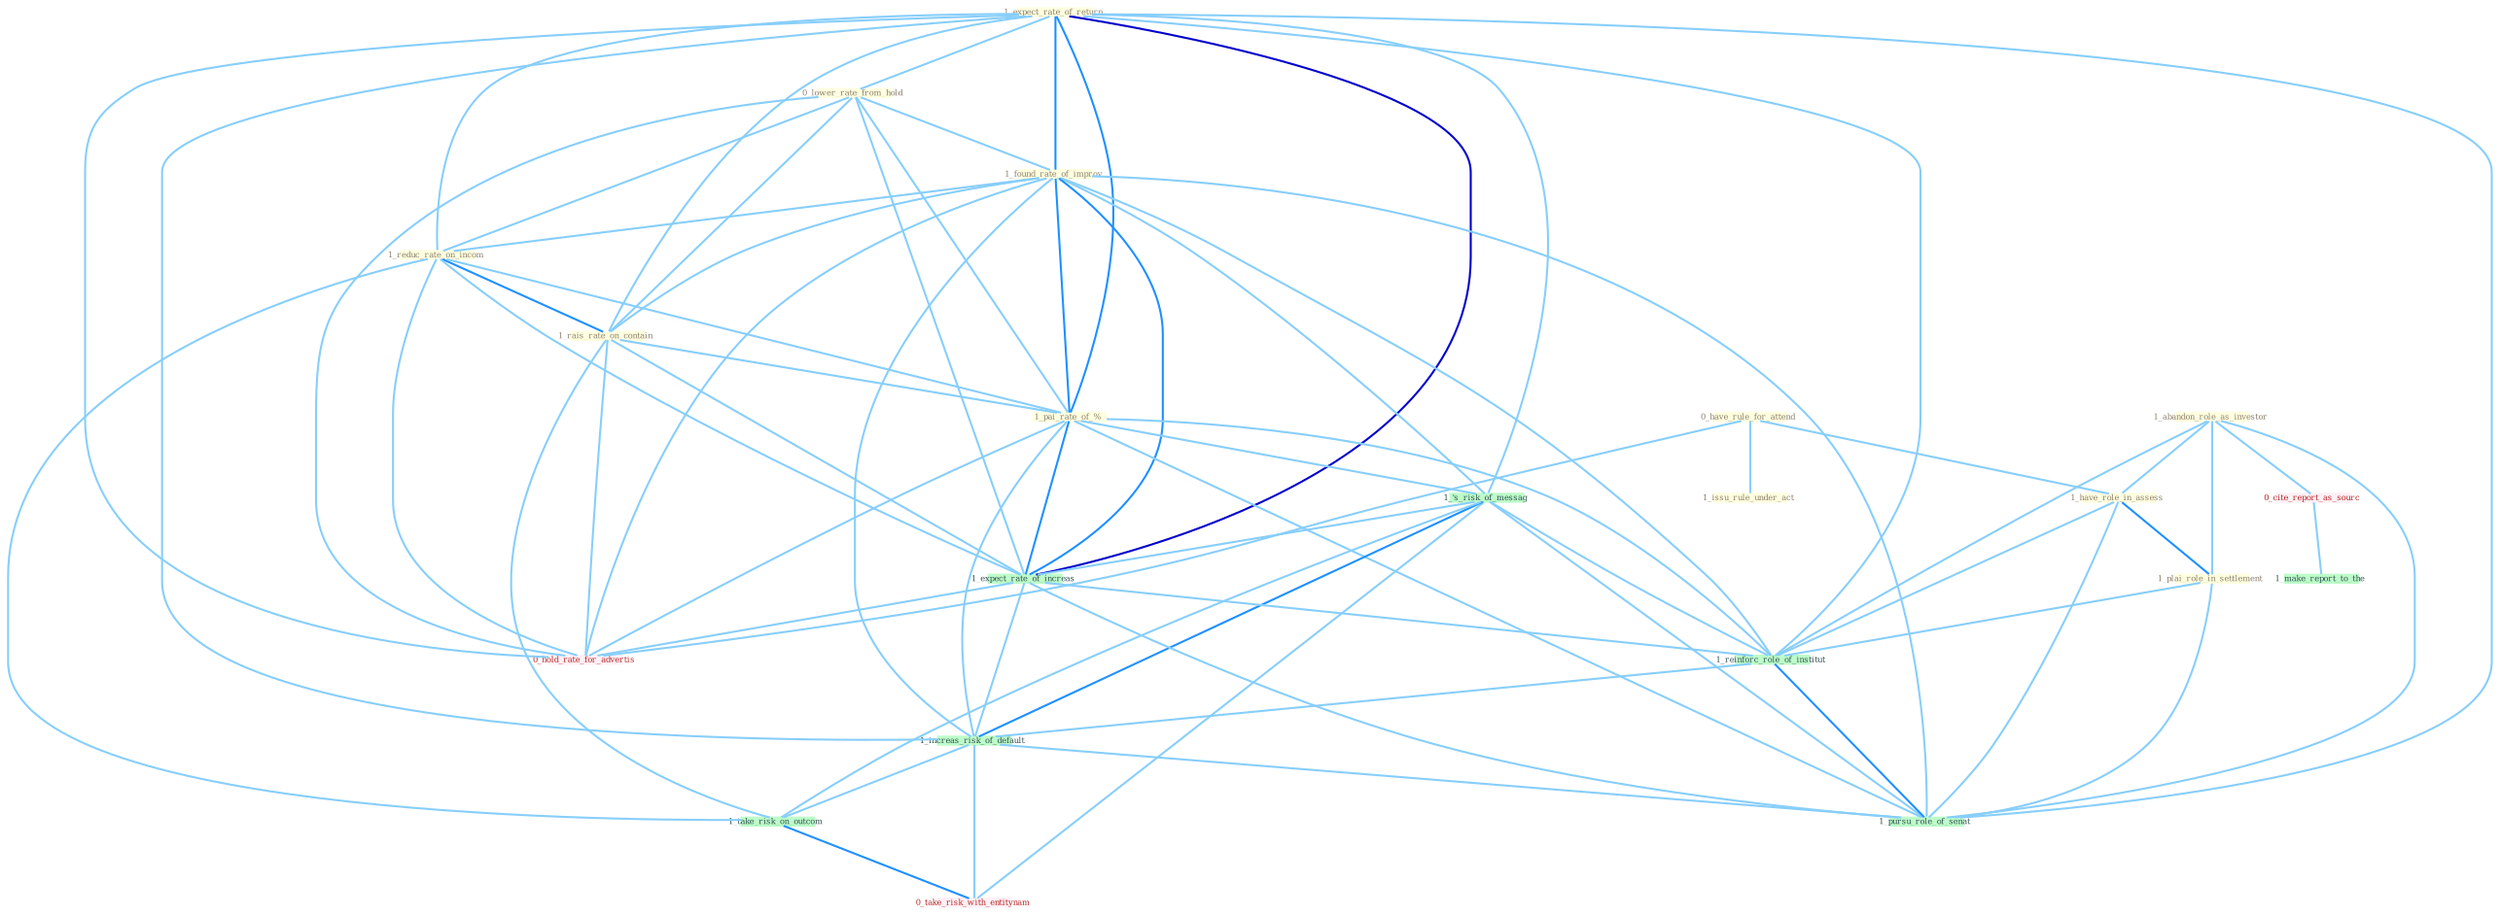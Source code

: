 Graph G{ 
    node
    [shape=polygon,style=filled,width=.5,height=.06,color="#BDFCC9",fixedsize=true,fontsize=4,
    fontcolor="#2f4f4f"];
    {node
    [color="#ffffe0", fontcolor="#8b7d6b"] "1_expect_rate_of_return " "0_lower_rate_from_hold " "1_found_rate_of_improv " "0_have_rule_for_attend " "1_abandon_role_as_investor " "1_reduc_rate_on_incom " "1_have_role_in_assess " "1_issu_rule_under_act " "1_rais_rate_on_contain " "1_plai_role_in_settlement " "1_pai_rate_of_% "}
{node [color="#fff0f5", fontcolor="#b22222"] "0_cite_report_as_sourc " "0_take_risk_with_entitynam " "0_hold_rate_for_advertis "}
edge [color="#B0E2FF"];

	"1_expect_rate_of_return " -- "0_lower_rate_from_hold " [w="1", color="#87cefa" ];
	"1_expect_rate_of_return " -- "1_found_rate_of_improv " [w="2", color="#1e90ff" , len=0.8];
	"1_expect_rate_of_return " -- "1_reduc_rate_on_incom " [w="1", color="#87cefa" ];
	"1_expect_rate_of_return " -- "1_rais_rate_on_contain " [w="1", color="#87cefa" ];
	"1_expect_rate_of_return " -- "1_pai_rate_of_% " [w="2", color="#1e90ff" , len=0.8];
	"1_expect_rate_of_return " -- "1_'s_risk_of_messag " [w="1", color="#87cefa" ];
	"1_expect_rate_of_return " -- "1_expect_rate_of_increas " [w="3", color="#0000cd" , len=0.6];
	"1_expect_rate_of_return " -- "1_reinforc_role_of_institut " [w="1", color="#87cefa" ];
	"1_expect_rate_of_return " -- "1_increas_risk_of_default " [w="1", color="#87cefa" ];
	"1_expect_rate_of_return " -- "1_pursu_role_of_senat " [w="1", color="#87cefa" ];
	"1_expect_rate_of_return " -- "0_hold_rate_for_advertis " [w="1", color="#87cefa" ];
	"0_lower_rate_from_hold " -- "1_found_rate_of_improv " [w="1", color="#87cefa" ];
	"0_lower_rate_from_hold " -- "1_reduc_rate_on_incom " [w="1", color="#87cefa" ];
	"0_lower_rate_from_hold " -- "1_rais_rate_on_contain " [w="1", color="#87cefa" ];
	"0_lower_rate_from_hold " -- "1_pai_rate_of_% " [w="1", color="#87cefa" ];
	"0_lower_rate_from_hold " -- "1_expect_rate_of_increas " [w="1", color="#87cefa" ];
	"0_lower_rate_from_hold " -- "0_hold_rate_for_advertis " [w="1", color="#87cefa" ];
	"1_found_rate_of_improv " -- "1_reduc_rate_on_incom " [w="1", color="#87cefa" ];
	"1_found_rate_of_improv " -- "1_rais_rate_on_contain " [w="1", color="#87cefa" ];
	"1_found_rate_of_improv " -- "1_pai_rate_of_% " [w="2", color="#1e90ff" , len=0.8];
	"1_found_rate_of_improv " -- "1_'s_risk_of_messag " [w="1", color="#87cefa" ];
	"1_found_rate_of_improv " -- "1_expect_rate_of_increas " [w="2", color="#1e90ff" , len=0.8];
	"1_found_rate_of_improv " -- "1_reinforc_role_of_institut " [w="1", color="#87cefa" ];
	"1_found_rate_of_improv " -- "1_increas_risk_of_default " [w="1", color="#87cefa" ];
	"1_found_rate_of_improv " -- "1_pursu_role_of_senat " [w="1", color="#87cefa" ];
	"1_found_rate_of_improv " -- "0_hold_rate_for_advertis " [w="1", color="#87cefa" ];
	"0_have_rule_for_attend " -- "1_have_role_in_assess " [w="1", color="#87cefa" ];
	"0_have_rule_for_attend " -- "1_issu_rule_under_act " [w="1", color="#87cefa" ];
	"0_have_rule_for_attend " -- "0_hold_rate_for_advertis " [w="1", color="#87cefa" ];
	"1_abandon_role_as_investor " -- "1_have_role_in_assess " [w="1", color="#87cefa" ];
	"1_abandon_role_as_investor " -- "1_plai_role_in_settlement " [w="1", color="#87cefa" ];
	"1_abandon_role_as_investor " -- "1_reinforc_role_of_institut " [w="1", color="#87cefa" ];
	"1_abandon_role_as_investor " -- "0_cite_report_as_sourc " [w="1", color="#87cefa" ];
	"1_abandon_role_as_investor " -- "1_pursu_role_of_senat " [w="1", color="#87cefa" ];
	"1_reduc_rate_on_incom " -- "1_rais_rate_on_contain " [w="2", color="#1e90ff" , len=0.8];
	"1_reduc_rate_on_incom " -- "1_pai_rate_of_% " [w="1", color="#87cefa" ];
	"1_reduc_rate_on_incom " -- "1_expect_rate_of_increas " [w="1", color="#87cefa" ];
	"1_reduc_rate_on_incom " -- "1_take_risk_on_outcom " [w="1", color="#87cefa" ];
	"1_reduc_rate_on_incom " -- "0_hold_rate_for_advertis " [w="1", color="#87cefa" ];
	"1_have_role_in_assess " -- "1_plai_role_in_settlement " [w="2", color="#1e90ff" , len=0.8];
	"1_have_role_in_assess " -- "1_reinforc_role_of_institut " [w="1", color="#87cefa" ];
	"1_have_role_in_assess " -- "1_pursu_role_of_senat " [w="1", color="#87cefa" ];
	"1_rais_rate_on_contain " -- "1_pai_rate_of_% " [w="1", color="#87cefa" ];
	"1_rais_rate_on_contain " -- "1_expect_rate_of_increas " [w="1", color="#87cefa" ];
	"1_rais_rate_on_contain " -- "1_take_risk_on_outcom " [w="1", color="#87cefa" ];
	"1_rais_rate_on_contain " -- "0_hold_rate_for_advertis " [w="1", color="#87cefa" ];
	"1_plai_role_in_settlement " -- "1_reinforc_role_of_institut " [w="1", color="#87cefa" ];
	"1_plai_role_in_settlement " -- "1_pursu_role_of_senat " [w="1", color="#87cefa" ];
	"1_pai_rate_of_% " -- "1_'s_risk_of_messag " [w="1", color="#87cefa" ];
	"1_pai_rate_of_% " -- "1_expect_rate_of_increas " [w="2", color="#1e90ff" , len=0.8];
	"1_pai_rate_of_% " -- "1_reinforc_role_of_institut " [w="1", color="#87cefa" ];
	"1_pai_rate_of_% " -- "1_increas_risk_of_default " [w="1", color="#87cefa" ];
	"1_pai_rate_of_% " -- "1_pursu_role_of_senat " [w="1", color="#87cefa" ];
	"1_pai_rate_of_% " -- "0_hold_rate_for_advertis " [w="1", color="#87cefa" ];
	"1_'s_risk_of_messag " -- "1_expect_rate_of_increas " [w="1", color="#87cefa" ];
	"1_'s_risk_of_messag " -- "1_reinforc_role_of_institut " [w="1", color="#87cefa" ];
	"1_'s_risk_of_messag " -- "1_increas_risk_of_default " [w="2", color="#1e90ff" , len=0.8];
	"1_'s_risk_of_messag " -- "1_take_risk_on_outcom " [w="1", color="#87cefa" ];
	"1_'s_risk_of_messag " -- "1_pursu_role_of_senat " [w="1", color="#87cefa" ];
	"1_'s_risk_of_messag " -- "0_take_risk_with_entitynam " [w="1", color="#87cefa" ];
	"1_expect_rate_of_increas " -- "1_reinforc_role_of_institut " [w="1", color="#87cefa" ];
	"1_expect_rate_of_increas " -- "1_increas_risk_of_default " [w="1", color="#87cefa" ];
	"1_expect_rate_of_increas " -- "1_pursu_role_of_senat " [w="1", color="#87cefa" ];
	"1_expect_rate_of_increas " -- "0_hold_rate_for_advertis " [w="1", color="#87cefa" ];
	"1_reinforc_role_of_institut " -- "1_increas_risk_of_default " [w="1", color="#87cefa" ];
	"1_reinforc_role_of_institut " -- "1_pursu_role_of_senat " [w="2", color="#1e90ff" , len=0.8];
	"1_increas_risk_of_default " -- "1_take_risk_on_outcom " [w="1", color="#87cefa" ];
	"1_increas_risk_of_default " -- "1_pursu_role_of_senat " [w="1", color="#87cefa" ];
	"1_increas_risk_of_default " -- "0_take_risk_with_entitynam " [w="1", color="#87cefa" ];
	"1_take_risk_on_outcom " -- "0_take_risk_with_entitynam " [w="2", color="#1e90ff" , len=0.8];
	"0_cite_report_as_sourc " -- "1_make_report_to_the " [w="1", color="#87cefa" ];
}